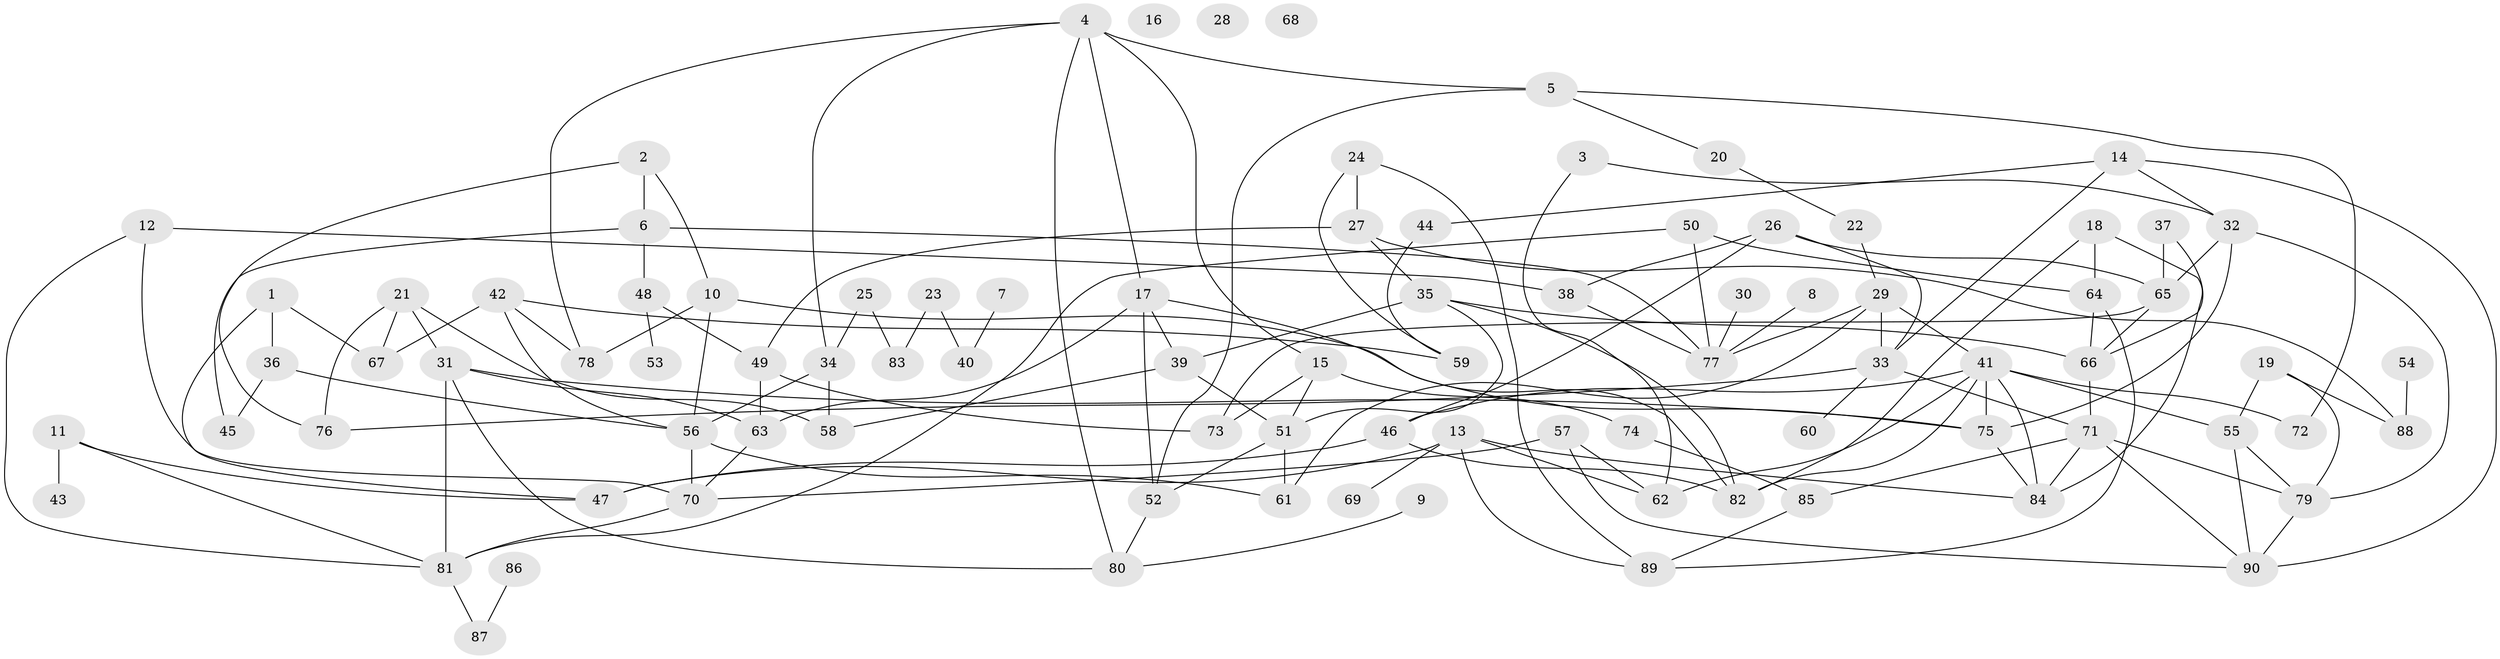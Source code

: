 // Generated by graph-tools (version 1.1) at 2025/49/03/09/25 03:49:10]
// undirected, 90 vertices, 151 edges
graph export_dot {
graph [start="1"]
  node [color=gray90,style=filled];
  1;
  2;
  3;
  4;
  5;
  6;
  7;
  8;
  9;
  10;
  11;
  12;
  13;
  14;
  15;
  16;
  17;
  18;
  19;
  20;
  21;
  22;
  23;
  24;
  25;
  26;
  27;
  28;
  29;
  30;
  31;
  32;
  33;
  34;
  35;
  36;
  37;
  38;
  39;
  40;
  41;
  42;
  43;
  44;
  45;
  46;
  47;
  48;
  49;
  50;
  51;
  52;
  53;
  54;
  55;
  56;
  57;
  58;
  59;
  60;
  61;
  62;
  63;
  64;
  65;
  66;
  67;
  68;
  69;
  70;
  71;
  72;
  73;
  74;
  75;
  76;
  77;
  78;
  79;
  80;
  81;
  82;
  83;
  84;
  85;
  86;
  87;
  88;
  89;
  90;
  1 -- 36;
  1 -- 47;
  1 -- 67;
  2 -- 6;
  2 -- 10;
  2 -- 76;
  3 -- 32;
  3 -- 62;
  4 -- 5;
  4 -- 15;
  4 -- 17;
  4 -- 34;
  4 -- 78;
  4 -- 80;
  5 -- 20;
  5 -- 52;
  5 -- 72;
  6 -- 45;
  6 -- 48;
  6 -- 77;
  7 -- 40;
  8 -- 77;
  9 -- 80;
  10 -- 56;
  10 -- 75;
  10 -- 78;
  11 -- 43;
  11 -- 47;
  11 -- 81;
  12 -- 38;
  12 -- 70;
  12 -- 81;
  13 -- 47;
  13 -- 62;
  13 -- 69;
  13 -- 84;
  13 -- 89;
  14 -- 32;
  14 -- 33;
  14 -- 44;
  14 -- 90;
  15 -- 51;
  15 -- 73;
  15 -- 74;
  17 -- 39;
  17 -- 52;
  17 -- 63;
  17 -- 82;
  18 -- 64;
  18 -- 82;
  18 -- 84;
  19 -- 55;
  19 -- 79;
  19 -- 88;
  20 -- 22;
  21 -- 31;
  21 -- 58;
  21 -- 67;
  21 -- 76;
  22 -- 29;
  23 -- 40;
  23 -- 83;
  24 -- 27;
  24 -- 59;
  24 -- 89;
  25 -- 34;
  25 -- 83;
  26 -- 33;
  26 -- 38;
  26 -- 46;
  26 -- 65;
  27 -- 35;
  27 -- 49;
  27 -- 88;
  29 -- 33;
  29 -- 41;
  29 -- 61;
  29 -- 77;
  30 -- 77;
  31 -- 63;
  31 -- 75;
  31 -- 80;
  31 -- 81;
  32 -- 65;
  32 -- 75;
  32 -- 79;
  33 -- 60;
  33 -- 71;
  33 -- 76;
  34 -- 56;
  34 -- 58;
  35 -- 39;
  35 -- 51;
  35 -- 66;
  35 -- 82;
  36 -- 45;
  36 -- 56;
  37 -- 65;
  37 -- 66;
  38 -- 77;
  39 -- 51;
  39 -- 58;
  41 -- 46;
  41 -- 55;
  41 -- 62;
  41 -- 72;
  41 -- 75;
  41 -- 82;
  41 -- 84;
  42 -- 56;
  42 -- 59;
  42 -- 67;
  42 -- 78;
  44 -- 59;
  46 -- 47;
  46 -- 82;
  48 -- 49;
  48 -- 53;
  49 -- 63;
  49 -- 73;
  50 -- 64;
  50 -- 77;
  50 -- 81;
  51 -- 52;
  51 -- 61;
  52 -- 80;
  54 -- 88;
  55 -- 79;
  55 -- 90;
  56 -- 61;
  56 -- 70;
  57 -- 62;
  57 -- 70;
  57 -- 90;
  63 -- 70;
  64 -- 66;
  64 -- 89;
  65 -- 66;
  65 -- 73;
  66 -- 71;
  70 -- 81;
  71 -- 79;
  71 -- 84;
  71 -- 85;
  71 -- 90;
  74 -- 85;
  75 -- 84;
  79 -- 90;
  81 -- 87;
  85 -- 89;
  86 -- 87;
}
